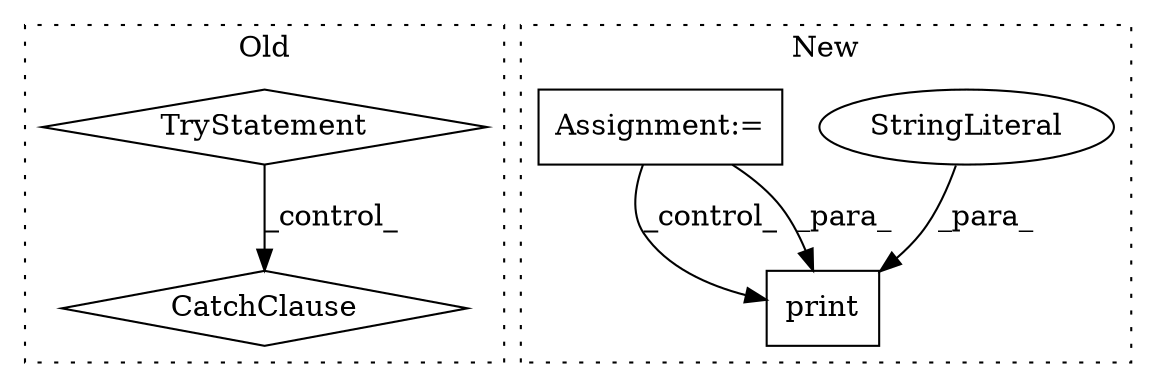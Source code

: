digraph G {
subgraph cluster0 {
1 [label="TryStatement" a="54" s="1436" l="4" shape="diamond"];
4 [label="CatchClause" a="12" s="1591,1639" l="13,2" shape="diamond"];
label = "Old";
style="dotted";
}
subgraph cluster1 {
2 [label="print" a="32" s="1828,1862" l="6,1" shape="box"];
3 [label="StringLiteral" a="45" s="1834" l="15" shape="ellipse"];
5 [label="Assignment:=" a="7" s="1333" l="1" shape="box"];
label = "New";
style="dotted";
}
1 -> 4 [label="_control_"];
3 -> 2 [label="_para_"];
5 -> 2 [label="_control_"];
5 -> 2 [label="_para_"];
}